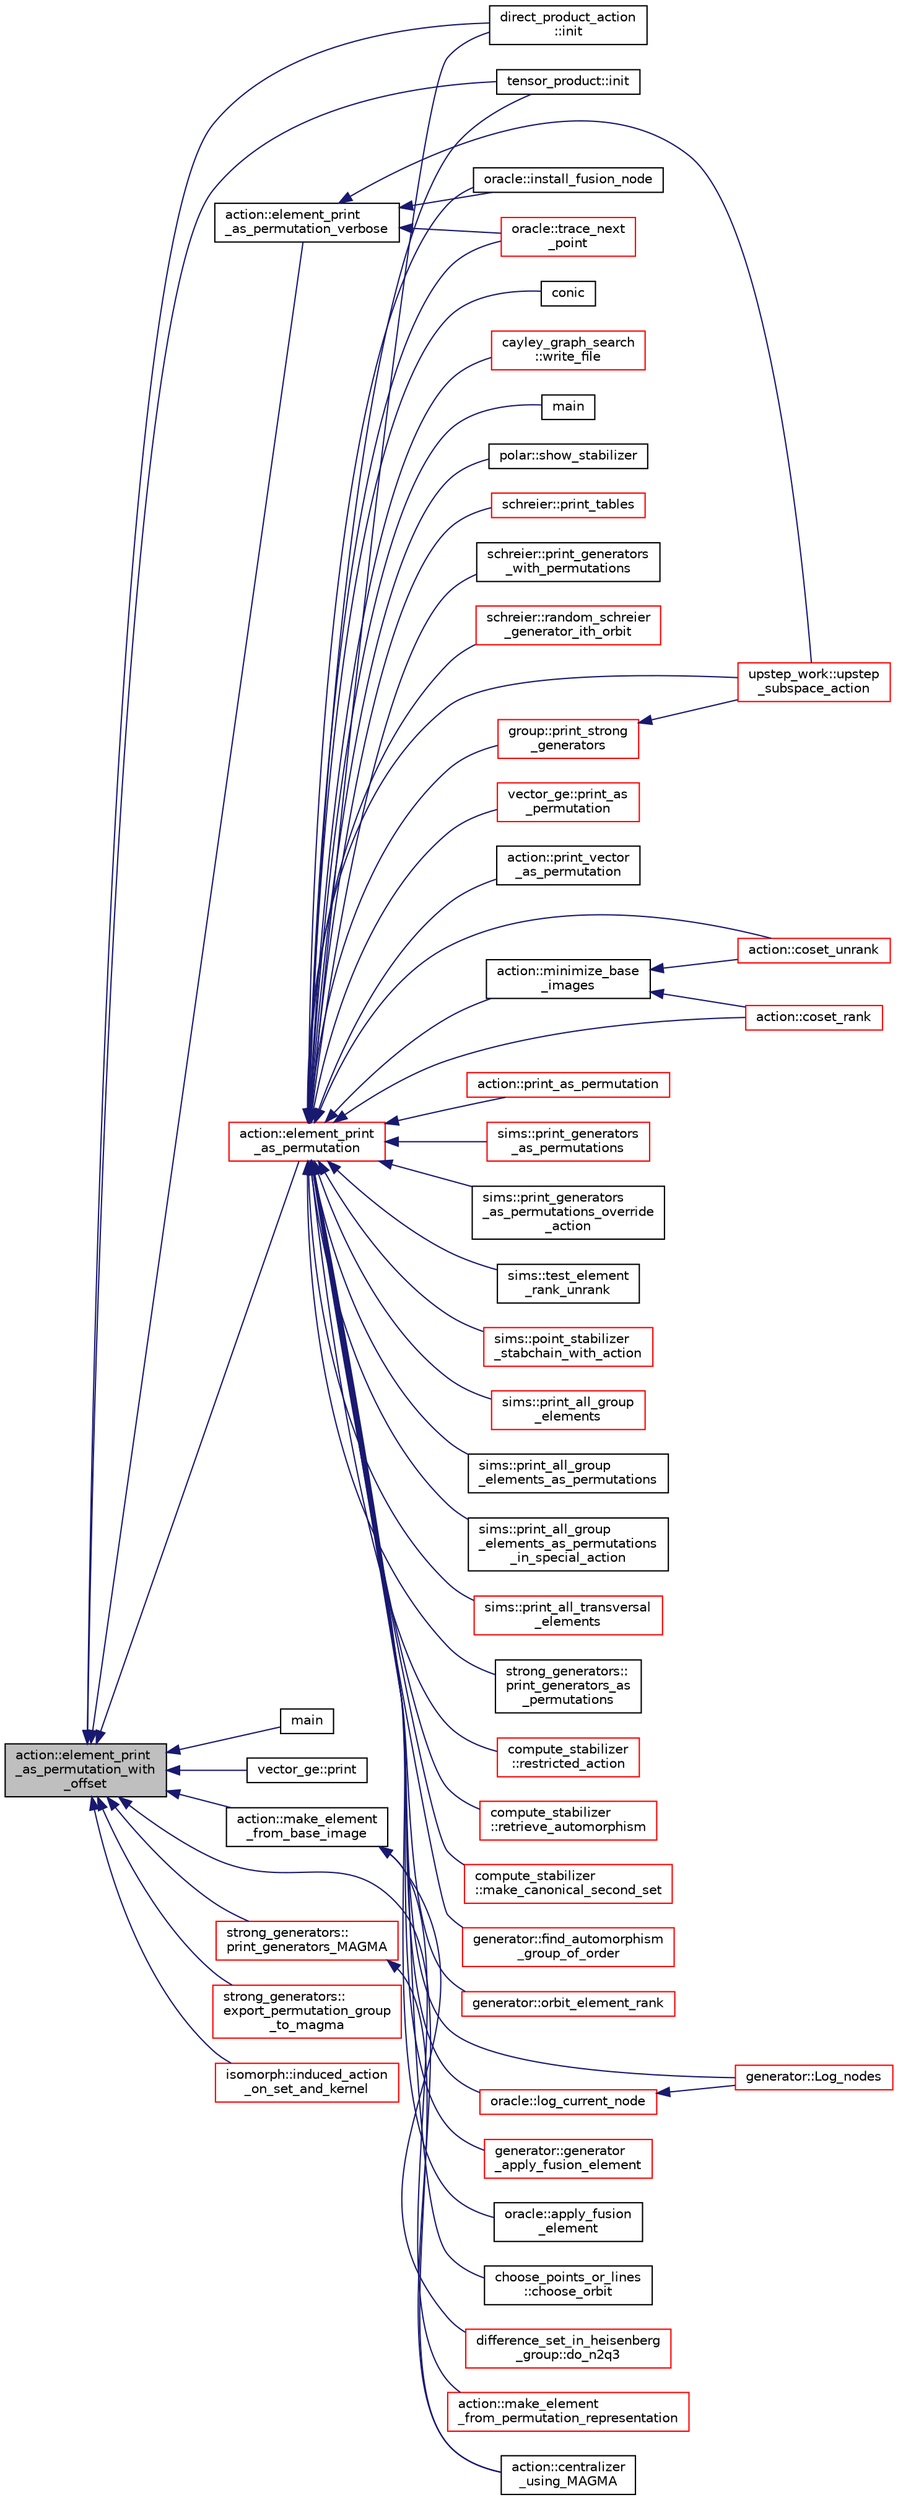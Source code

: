 digraph "action::element_print_as_permutation_with_offset"
{
  edge [fontname="Helvetica",fontsize="10",labelfontname="Helvetica",labelfontsize="10"];
  node [fontname="Helvetica",fontsize="10",shape=record];
  rankdir="LR";
  Node7859 [label="action::element_print\l_as_permutation_with\l_offset",height=0.2,width=0.4,color="black", fillcolor="grey75", style="filled", fontcolor="black"];
  Node7859 -> Node7860 [dir="back",color="midnightblue",fontsize="10",style="solid",fontname="Helvetica"];
  Node7860 [label="direct_product_action\l::init",height=0.2,width=0.4,color="black", fillcolor="white", style="filled",URL="$d3/d78/classdirect__product__action.html#aad40060e5821c011cccaa65a5c4df64f"];
  Node7859 -> Node7861 [dir="back",color="midnightblue",fontsize="10",style="solid",fontname="Helvetica"];
  Node7861 [label="tensor_product::init",height=0.2,width=0.4,color="black", fillcolor="white", style="filled",URL="$dd/d3e/classtensor__product.html#a2a8ac905e80dd9bb7339c9506c3521d3"];
  Node7859 -> Node7862 [dir="back",color="midnightblue",fontsize="10",style="solid",fontname="Helvetica"];
  Node7862 [label="main",height=0.2,width=0.4,color="black", fillcolor="white", style="filled",URL="$df/de7/ovoid_2ovoid_8_c.html#a217dbf8b442f20279ea00b898af96f52"];
  Node7859 -> Node7863 [dir="back",color="midnightblue",fontsize="10",style="solid",fontname="Helvetica"];
  Node7863 [label="vector_ge::print",height=0.2,width=0.4,color="black", fillcolor="white", style="filled",URL="$d4/d6e/classvector__ge.html#a146d9cb5c5f3cf203d35e6a0ba295f9a"];
  Node7859 -> Node7864 [dir="back",color="midnightblue",fontsize="10",style="solid",fontname="Helvetica"];
  Node7864 [label="action::make_element\l_from_base_image",height=0.2,width=0.4,color="black", fillcolor="white", style="filled",URL="$d2/d86/classaction.html#a6ffd69c8c90b2d1019e441615ba6c3e1"];
  Node7864 -> Node7865 [dir="back",color="midnightblue",fontsize="10",style="solid",fontname="Helvetica"];
  Node7865 [label="difference_set_in_heisenberg\l_group::do_n2q3",height=0.2,width=0.4,color="red", fillcolor="white", style="filled",URL="$de/d8a/classdifference__set__in__heisenberg__group.html#aca82ff116dd5d17cfbb311e809b6d023"];
  Node7864 -> Node7868 [dir="back",color="midnightblue",fontsize="10",style="solid",fontname="Helvetica"];
  Node7868 [label="action::make_element\l_from_permutation_representation",height=0.2,width=0.4,color="red", fillcolor="white", style="filled",URL="$d2/d86/classaction.html#a949f7580f3b1263d7a73fe388c97afd2"];
  Node7859 -> Node7871 [dir="back",color="midnightblue",fontsize="10",style="solid",fontname="Helvetica"];
  Node7871 [label="action::centralizer\l_using_MAGMA",height=0.2,width=0.4,color="black", fillcolor="white", style="filled",URL="$d2/d86/classaction.html#a9f6d62cd7a30b0c159ff0df8a1d596ed"];
  Node7859 -> Node7872 [dir="back",color="midnightblue",fontsize="10",style="solid",fontname="Helvetica"];
  Node7872 [label="action::element_print\l_as_permutation",height=0.2,width=0.4,color="red", fillcolor="white", style="filled",URL="$d2/d86/classaction.html#a2975618a8203187b688a67c947150bb8"];
  Node7872 -> Node7873 [dir="back",color="midnightblue",fontsize="10",style="solid",fontname="Helvetica"];
  Node7873 [label="conic",height=0.2,width=0.4,color="black", fillcolor="white", style="filled",URL="$d4/de8/conic_8_c.html#a96def9474b981a9d5831a9b48d85d652"];
  Node7872 -> Node7874 [dir="back",color="midnightblue",fontsize="10",style="solid",fontname="Helvetica"];
  Node7874 [label="cayley_graph_search\l::write_file",height=0.2,width=0.4,color="red", fillcolor="white", style="filled",URL="$de/dae/classcayley__graph__search.html#a428879782c317f9a4f9524ea5d16072b"];
  Node7872 -> Node7860 [dir="back",color="midnightblue",fontsize="10",style="solid",fontname="Helvetica"];
  Node7872 -> Node7861 [dir="back",color="midnightblue",fontsize="10",style="solid",fontname="Helvetica"];
  Node7872 -> Node7877 [dir="back",color="midnightblue",fontsize="10",style="solid",fontname="Helvetica"];
  Node7877 [label="main",height=0.2,width=0.4,color="black", fillcolor="white", style="filled",URL="$d5/d0d/apps_2projective__space_2polar_8_c.html#a217dbf8b442f20279ea00b898af96f52"];
  Node7872 -> Node7878 [dir="back",color="midnightblue",fontsize="10",style="solid",fontname="Helvetica"];
  Node7878 [label="polar::show_stabilizer",height=0.2,width=0.4,color="black", fillcolor="white", style="filled",URL="$da/d1c/classpolar.html#a24c5eb95c94171766c5fdc098db90581"];
  Node7872 -> Node7879 [dir="back",color="midnightblue",fontsize="10",style="solid",fontname="Helvetica"];
  Node7879 [label="schreier::print_tables",height=0.2,width=0.4,color="red", fillcolor="white", style="filled",URL="$d3/dd6/classschreier.html#a5716ca3378149c1f21f642395d7831fb"];
  Node7872 -> Node7982 [dir="back",color="midnightblue",fontsize="10",style="solid",fontname="Helvetica"];
  Node7982 [label="schreier::print_generators\l_with_permutations",height=0.2,width=0.4,color="black", fillcolor="white", style="filled",URL="$d3/dd6/classschreier.html#ab323eaaa1c3468b763f7ccfb3aae76df"];
  Node7872 -> Node7983 [dir="back",color="midnightblue",fontsize="10",style="solid",fontname="Helvetica"];
  Node7983 [label="schreier::random_schreier\l_generator_ith_orbit",height=0.2,width=0.4,color="red", fillcolor="white", style="filled",URL="$d3/dd6/classschreier.html#a285786eaa8f7e8d50d59c2335c549044"];
  Node7872 -> Node8009 [dir="back",color="midnightblue",fontsize="10",style="solid",fontname="Helvetica"];
  Node8009 [label="group::print_strong\l_generators",height=0.2,width=0.4,color="red", fillcolor="white", style="filled",URL="$d1/db7/classgroup.html#a28168557ca6d4330258f84127d2e5eca"];
  Node8009 -> Node8017 [dir="back",color="midnightblue",fontsize="10",style="solid",fontname="Helvetica"];
  Node8017 [label="upstep_work::upstep\l_subspace_action",height=0.2,width=0.4,color="red", fillcolor="white", style="filled",URL="$d2/dd6/classupstep__work.html#afd45c862c93f460a2e523f074d024529"];
  Node7872 -> Node8018 [dir="back",color="midnightblue",fontsize="10",style="solid",fontname="Helvetica"];
  Node8018 [label="vector_ge::print_as\l_permutation",height=0.2,width=0.4,color="red", fillcolor="white", style="filled",URL="$d4/d6e/classvector__ge.html#ac62360340b6ad2484c121584465eeef2"];
  Node7872 -> Node8064 [dir="back",color="midnightblue",fontsize="10",style="solid",fontname="Helvetica"];
  Node8064 [label="action::print_vector\l_as_permutation",height=0.2,width=0.4,color="black", fillcolor="white", style="filled",URL="$d2/d86/classaction.html#a9611a3c993adc3979c430a680c748b14"];
  Node7872 -> Node8065 [dir="back",color="midnightblue",fontsize="10",style="solid",fontname="Helvetica"];
  Node8065 [label="action::minimize_base\l_images",height=0.2,width=0.4,color="black", fillcolor="white", style="filled",URL="$d2/d86/classaction.html#a93d3f510f8678d02b8f246863b542317"];
  Node8065 -> Node7886 [dir="back",color="midnightblue",fontsize="10",style="solid",fontname="Helvetica"];
  Node7886 [label="action::coset_unrank",height=0.2,width=0.4,color="red", fillcolor="white", style="filled",URL="$d2/d86/classaction.html#aeabf488f671d4e77a8a892eb58d82b34"];
  Node8065 -> Node7917 [dir="back",color="midnightblue",fontsize="10",style="solid",fontname="Helvetica"];
  Node7917 [label="action::coset_rank",height=0.2,width=0.4,color="red", fillcolor="white", style="filled",URL="$d2/d86/classaction.html#a5757c5b9562366be88526cc943c015e0"];
  Node7872 -> Node8066 [dir="back",color="midnightblue",fontsize="10",style="solid",fontname="Helvetica"];
  Node8066 [label="action::print_as_permutation",height=0.2,width=0.4,color="red", fillcolor="white", style="filled",URL="$d2/d86/classaction.html#a01bb17b754c12f5b5d90f9d908e2a338"];
  Node7872 -> Node7886 [dir="back",color="midnightblue",fontsize="10",style="solid",fontname="Helvetica"];
  Node7872 -> Node7917 [dir="back",color="midnightblue",fontsize="10",style="solid",fontname="Helvetica"];
  Node7872 -> Node8150 [dir="back",color="midnightblue",fontsize="10",style="solid",fontname="Helvetica"];
  Node8150 [label="sims::print_generators\l_as_permutations",height=0.2,width=0.4,color="red", fillcolor="white", style="filled",URL="$d9/df3/classsims.html#ae46e51d796b88c621c497fc1cb7cf90e"];
  Node7872 -> Node8151 [dir="back",color="midnightblue",fontsize="10",style="solid",fontname="Helvetica"];
  Node8151 [label="sims::print_generators\l_as_permutations_override\l_action",height=0.2,width=0.4,color="black", fillcolor="white", style="filled",URL="$d9/df3/classsims.html#adead6abd4ac7a6a90073271c4fee5671"];
  Node7872 -> Node8152 [dir="back",color="midnightblue",fontsize="10",style="solid",fontname="Helvetica"];
  Node8152 [label="sims::test_element\l_rank_unrank",height=0.2,width=0.4,color="black", fillcolor="white", style="filled",URL="$d9/df3/classsims.html#af0dc692d7920ab6e6cd4a79778faa6e0"];
  Node7872 -> Node8153 [dir="back",color="midnightblue",fontsize="10",style="solid",fontname="Helvetica"];
  Node8153 [label="sims::point_stabilizer\l_stabchain_with_action",height=0.2,width=0.4,color="red", fillcolor="white", style="filled",URL="$d9/df3/classsims.html#a3ab0527c4d7d0647f8f442f3cfb4c1be"];
  Node7872 -> Node8158 [dir="back",color="midnightblue",fontsize="10",style="solid",fontname="Helvetica"];
  Node8158 [label="sims::print_all_group\l_elements",height=0.2,width=0.4,color="red", fillcolor="white", style="filled",URL="$d9/df3/classsims.html#a000c1f285c6678fe7f591ced343588aa"];
  Node7872 -> Node8159 [dir="back",color="midnightblue",fontsize="10",style="solid",fontname="Helvetica"];
  Node8159 [label="sims::print_all_group\l_elements_as_permutations",height=0.2,width=0.4,color="black", fillcolor="white", style="filled",URL="$d9/df3/classsims.html#ad3c082db18cfacc6d11206ccb984ef25"];
  Node7872 -> Node8160 [dir="back",color="midnightblue",fontsize="10",style="solid",fontname="Helvetica"];
  Node8160 [label="sims::print_all_group\l_elements_as_permutations\l_in_special_action",height=0.2,width=0.4,color="black", fillcolor="white", style="filled",URL="$d9/df3/classsims.html#aa117d84d5f8814bb566e170113355791"];
  Node7872 -> Node8161 [dir="back",color="midnightblue",fontsize="10",style="solid",fontname="Helvetica"];
  Node8161 [label="sims::print_all_transversal\l_elements",height=0.2,width=0.4,color="red", fillcolor="white", style="filled",URL="$d9/df3/classsims.html#ac8dc8f09ae341b1b858b14221bb7646b"];
  Node7872 -> Node8162 [dir="back",color="midnightblue",fontsize="10",style="solid",fontname="Helvetica"];
  Node8162 [label="strong_generators::\lprint_generators_as\l_permutations",height=0.2,width=0.4,color="black", fillcolor="white", style="filled",URL="$dc/d09/classstrong__generators.html#ab08a961b1e23ea15b4a28f1d3102dab0"];
  Node7872 -> Node8046 [dir="back",color="midnightblue",fontsize="10",style="solid",fontname="Helvetica"];
  Node8046 [label="compute_stabilizer\l::restricted_action",height=0.2,width=0.4,color="red", fillcolor="white", style="filled",URL="$d8/d30/classcompute__stabilizer.html#a895df470da0ac14f812c3c4b6f2280b9"];
  Node7872 -> Node8163 [dir="back",color="midnightblue",fontsize="10",style="solid",fontname="Helvetica"];
  Node8163 [label="compute_stabilizer\l::retrieve_automorphism",height=0.2,width=0.4,color="red", fillcolor="white", style="filled",URL="$d8/d30/classcompute__stabilizer.html#a363640c4b0009ef9ab5999a436647ac0"];
  Node7872 -> Node8049 [dir="back",color="midnightblue",fontsize="10",style="solid",fontname="Helvetica"];
  Node8049 [label="compute_stabilizer\l::make_canonical_second_set",height=0.2,width=0.4,color="red", fillcolor="white", style="filled",URL="$d8/d30/classcompute__stabilizer.html#aa33f9b1e4823afd5196eec36d3082084"];
  Node7872 -> Node8164 [dir="back",color="midnightblue",fontsize="10",style="solid",fontname="Helvetica"];
  Node8164 [label="generator::find_automorphism\l_group_of_order",height=0.2,width=0.4,color="red", fillcolor="white", style="filled",URL="$d7/d73/classgenerator.html#a0e1112dc17485a838afe04b4d011a0df"];
  Node7872 -> Node7919 [dir="back",color="midnightblue",fontsize="10",style="solid",fontname="Helvetica"];
  Node7919 [label="generator::orbit_element_rank",height=0.2,width=0.4,color="red", fillcolor="white", style="filled",URL="$d7/d73/classgenerator.html#a98e10a923dffa737fdb6ebc703d53fae"];
  Node7872 -> Node8166 [dir="back",color="midnightblue",fontsize="10",style="solid",fontname="Helvetica"];
  Node8166 [label="generator::Log_nodes",height=0.2,width=0.4,color="red", fillcolor="white", style="filled",URL="$d7/d73/classgenerator.html#ae9af20d24cee32bf11fe6cb9f9d8cfdf"];
  Node7872 -> Node8167 [dir="back",color="midnightblue",fontsize="10",style="solid",fontname="Helvetica"];
  Node8167 [label="generator::generator\l_apply_fusion_element",height=0.2,width=0.4,color="red", fillcolor="white", style="filled",URL="$d7/d73/classgenerator.html#a5e555672da45c6fbc2c5b2d2aa9bb537"];
  Node7872 -> Node8203 [dir="back",color="midnightblue",fontsize="10",style="solid",fontname="Helvetica"];
  Node8203 [label="oracle::log_current_node",height=0.2,width=0.4,color="red", fillcolor="white", style="filled",URL="$d7/da7/classoracle.html#a51f9cd387e52812e9a67f4d9cfcca603"];
  Node8203 -> Node8166 [dir="back",color="midnightblue",fontsize="10",style="solid",fontname="Helvetica"];
  Node7872 -> Node8210 [dir="back",color="midnightblue",fontsize="10",style="solid",fontname="Helvetica"];
  Node8210 [label="oracle::apply_fusion\l_element",height=0.2,width=0.4,color="black", fillcolor="white", style="filled",URL="$d7/da7/classoracle.html#a934dc7bfa4c5ad2086ce7c63de5ba536"];
  Node7872 -> Node8211 [dir="back",color="midnightblue",fontsize="10",style="solid",fontname="Helvetica"];
  Node8211 [label="oracle::install_fusion_node",height=0.2,width=0.4,color="black", fillcolor="white", style="filled",URL="$d7/da7/classoracle.html#a8375f717ccaea657f03f4d03fa68a9a2"];
  Node7872 -> Node8080 [dir="back",color="midnightblue",fontsize="10",style="solid",fontname="Helvetica"];
  Node8080 [label="oracle::trace_next\l_point",height=0.2,width=0.4,color="red", fillcolor="white", style="filled",URL="$d7/da7/classoracle.html#ae86c3f9d4b95b5a6e88ee0959942ecde"];
  Node7872 -> Node8017 [dir="back",color="midnightblue",fontsize="10",style="solid",fontname="Helvetica"];
  Node7872 -> Node8184 [dir="back",color="midnightblue",fontsize="10",style="solid",fontname="Helvetica"];
  Node8184 [label="choose_points_or_lines\l::choose_orbit",height=0.2,width=0.4,color="black", fillcolor="white", style="filled",URL="$d6/d75/classchoose__points__or__lines.html#a17def7dc2b9407b483d887fb24fab74d"];
  Node7859 -> Node8213 [dir="back",color="midnightblue",fontsize="10",style="solid",fontname="Helvetica"];
  Node8213 [label="action::element_print\l_as_permutation_verbose",height=0.2,width=0.4,color="black", fillcolor="white", style="filled",URL="$d2/d86/classaction.html#a5caac519740ebc92a8e1aa2c8dbaa0f3"];
  Node8213 -> Node8211 [dir="back",color="midnightblue",fontsize="10",style="solid",fontname="Helvetica"];
  Node8213 -> Node8080 [dir="back",color="midnightblue",fontsize="10",style="solid",fontname="Helvetica"];
  Node8213 -> Node8017 [dir="back",color="midnightblue",fontsize="10",style="solid",fontname="Helvetica"];
  Node7859 -> Node8214 [dir="back",color="midnightblue",fontsize="10",style="solid",fontname="Helvetica"];
  Node8214 [label="strong_generators::\lprint_generators_MAGMA",height=0.2,width=0.4,color="red", fillcolor="white", style="filled",URL="$dc/d09/classstrong__generators.html#aa0adfb61a4fcb1b219f5be44a42ef141"];
  Node8214 -> Node7871 [dir="back",color="midnightblue",fontsize="10",style="solid",fontname="Helvetica"];
  Node7859 -> Node8217 [dir="back",color="midnightblue",fontsize="10",style="solid",fontname="Helvetica"];
  Node8217 [label="strong_generators::\lexport_permutation_group\l_to_magma",height=0.2,width=0.4,color="red", fillcolor="white", style="filled",URL="$dc/d09/classstrong__generators.html#ad3bc816d85d318aabb02c40862bceb27"];
  Node7859 -> Node8125 [dir="back",color="midnightblue",fontsize="10",style="solid",fontname="Helvetica"];
  Node8125 [label="isomorph::induced_action\l_on_set_and_kernel",height=0.2,width=0.4,color="red", fillcolor="white", style="filled",URL="$d3/d5f/classisomorph.html#a77563cca300ed45768afe24ce54d453a"];
}
